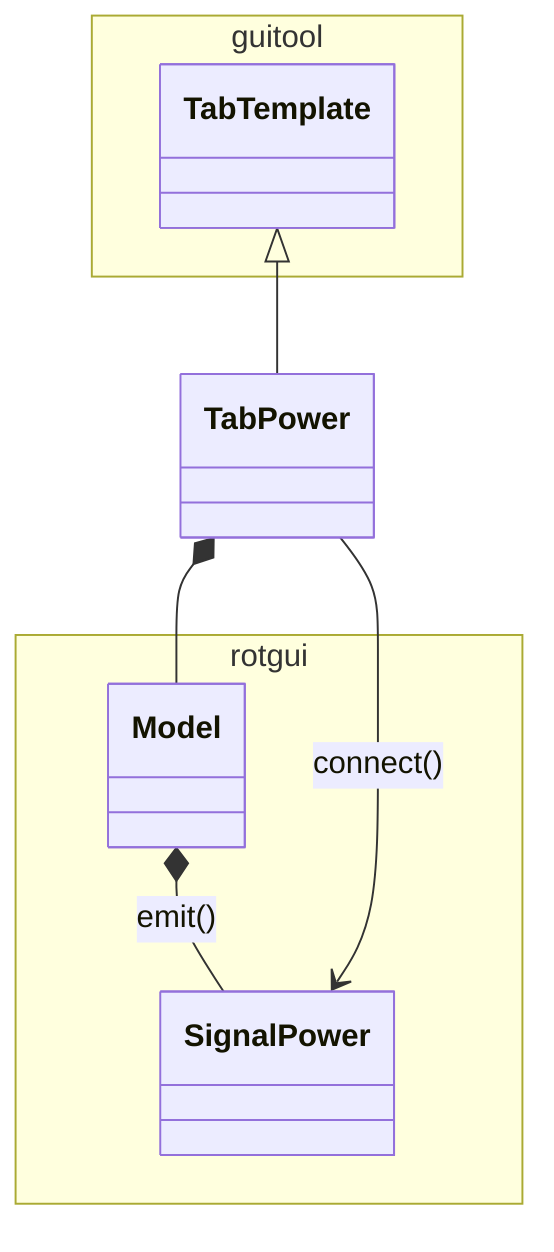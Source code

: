 classDiagram

namespace guitool {
  class TabTemplate
}

namespace rotgui {
  class Model
  class SignalPower
}

Model *-- SignalPower : emit()

TabTemplate <|-- TabPower

TabPower *-- Model
TabPower --> SignalPower : connect()